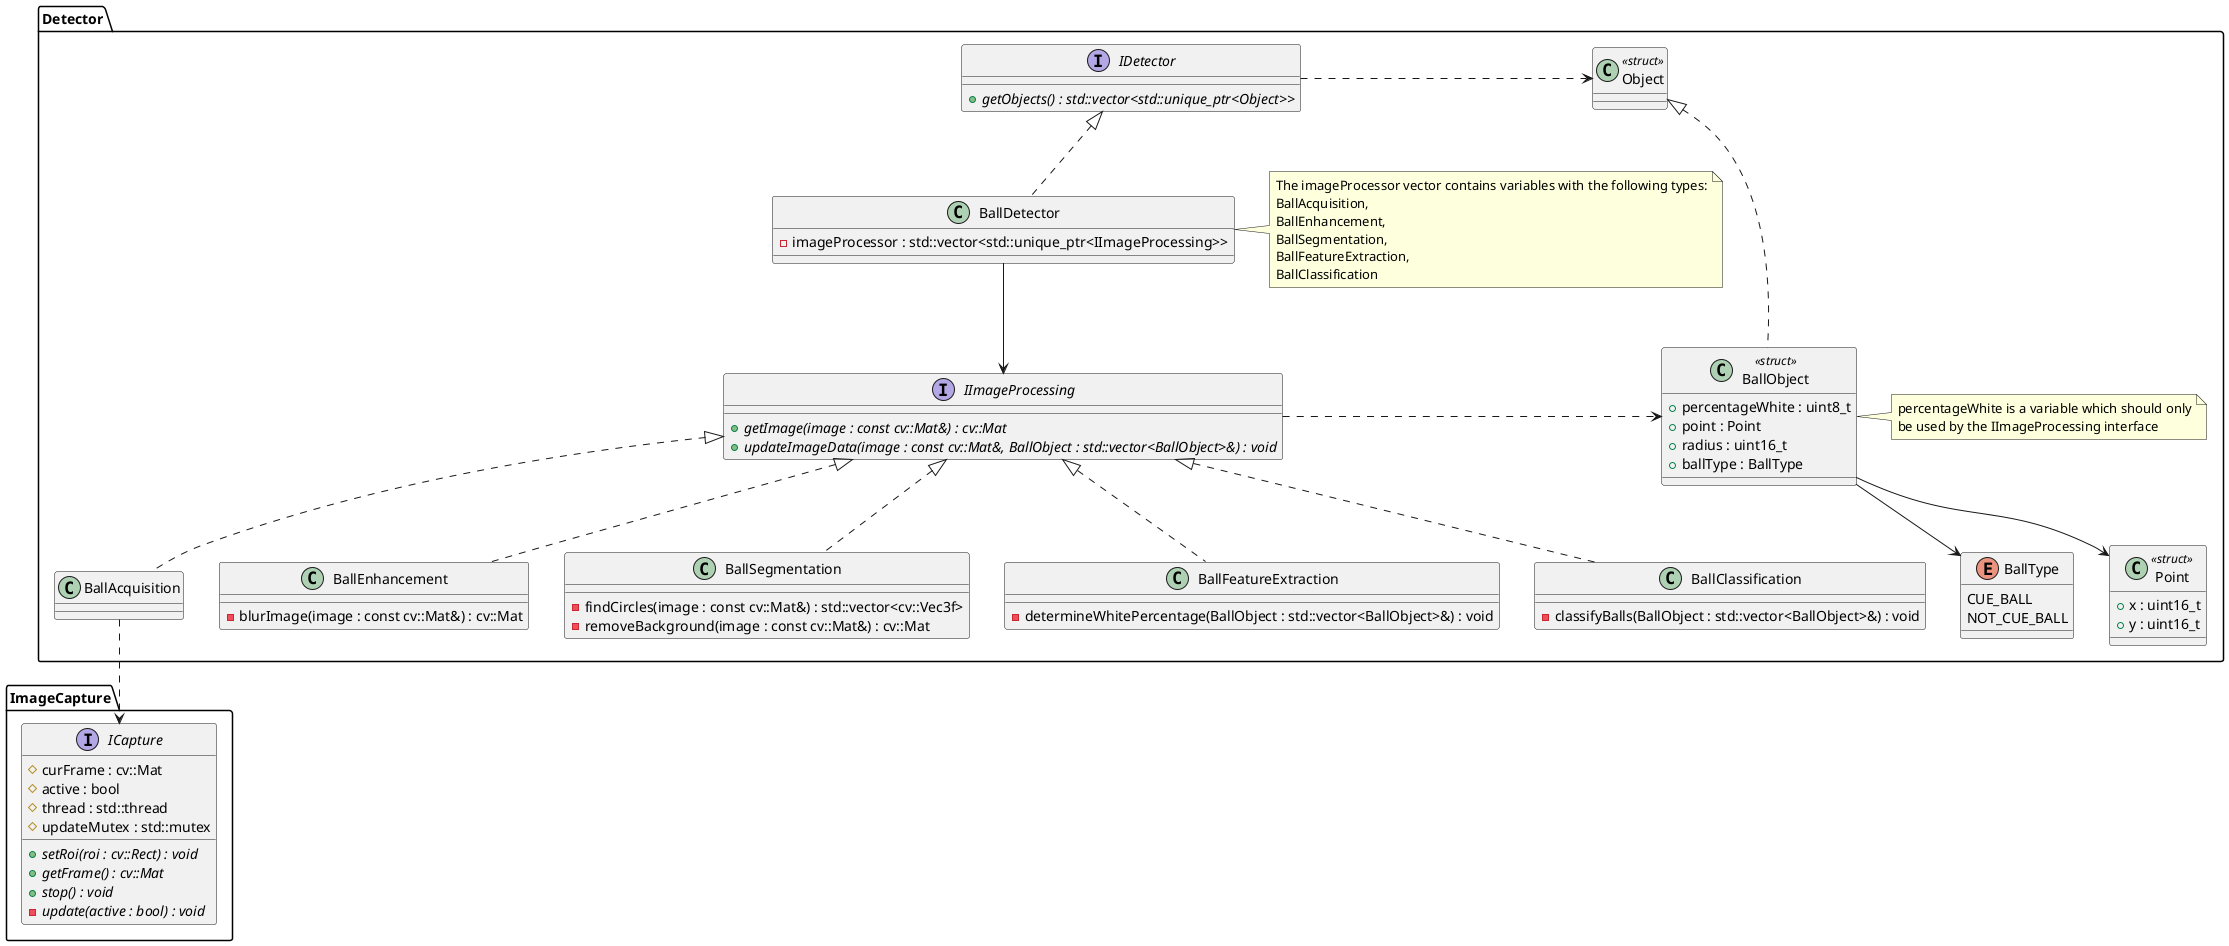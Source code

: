 @startuml

package ImageCapture
{
    interface ICapture
    {
        # curFrame : cv::Mat
        # active : bool
        # thread : std::thread
        # updateMutex : std::mutex
        + //setRoi(roi : cv::Rect) : void//
        + //getFrame() : cv::Mat//
        + //stop() : void//
        - //update(active : bool) : void//
    }
}

package Detector {
    class Object <<struct>> {

    }

    note "percentageWhite is a variable which should only\nbe used by the IImageProcessing interface" as BallObjectNode

    class BallObject <<struct>> {
        + percentageWhite : uint8_t
        + point : Point
        + radius : uint16_t
        + ballType : BallType
    }

    class Point <<struct>> {
        + x : uint16_t
        + y : uint16_t
    }

    enum BallType {
        CUE_BALL
        NOT_CUE_BALL
    }

    interface IDetector {
        + //getObjects() : std::vector<std::unique_ptr<Object>>//
    }

    class BallDetector {
        - imageProcessor : std::vector<std::unique_ptr<IImageProcessing>> 
    }

    note "The imageProcessor vector contains variables with the following types:\nBallAcquisition,\nBallEnhancement,\nBallSegmentation,\nBallFeatureExtraction,\nBallClassification" as BallDetectorNode

    interface IImageProcessing {
        + //getImage(image : const cv::Mat&) : cv::Mat//
        + //updateImageData(image : const cv::Mat&, BallObject : std::vector<BallObject>&) : void//
    }

    class BallAcquisition {

    }

    class BallEnhancement {
        - blurImage(image : const cv::Mat&) : cv::Mat
    }

    class BallSegmentation {
        - findCircles(image : const cv::Mat&) : std::vector<cv::Vec3f>
        - removeBackground(image : const cv::Mat&) : cv::Mat
    }

    class BallFeatureExtraction {
        - determineWhitePercentage(BallObject : std::vector<BallObject>&) : void
    }

    class BallClassification {
        - classifyBalls(BallObject : std::vector<BallObject>&) : void
    }
}



IDetector <|.. BallDetector
IDetector .> Object
Object <|.. BallObject
BallObject --> Point
BallObject --> BallType
BallAcquisition ..> ICapture
IImageProcessing <|.. BallAcquisition
IImageProcessing <|.. BallEnhancement
IImageProcessing <|.. BallSegmentation
IImageProcessing <|.. BallFeatureExtraction
IImageProcessing <|.. BallClassification
IImageProcessing .> BallObject
BallDetector --> IImageProcessing
BallDetector - BallDetectorNode
BallObject - BallObjectNode

@enduml